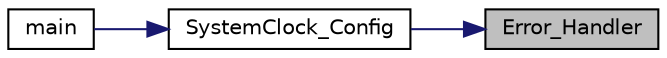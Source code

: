 digraph "Error_Handler"
{
 // INTERACTIVE_SVG=YES
 // LATEX_PDF_SIZE
  edge [fontname="Helvetica",fontsize="10",labelfontname="Helvetica",labelfontsize="10"];
  node [fontname="Helvetica",fontsize="10",shape=record];
  rankdir="RL";
  Node1 [label="Error_Handler",height=0.2,width=0.4,color="black", fillcolor="grey75", style="filled", fontcolor="black",tooltip="This function is executed in case of error occurrence."];
  Node1 -> Node2 [dir="back",color="midnightblue",fontsize="10",style="solid",fontname="Helvetica"];
  Node2 [label="SystemClock_Config",height=0.2,width=0.4,color="black", fillcolor="white", style="filled",URL="$main_8c.html#a70af21c671abfcc773614a9a4f63d920",tooltip="System Clock Configuration."];
  Node2 -> Node3 [dir="back",color="midnightblue",fontsize="10",style="solid",fontname="Helvetica"];
  Node3 [label="main",height=0.2,width=0.4,color="black", fillcolor="white", style="filled",URL="$main_8c.html#a840291bc02cba5474a4cb46a9b9566fe",tooltip="The application entry point."];
}
